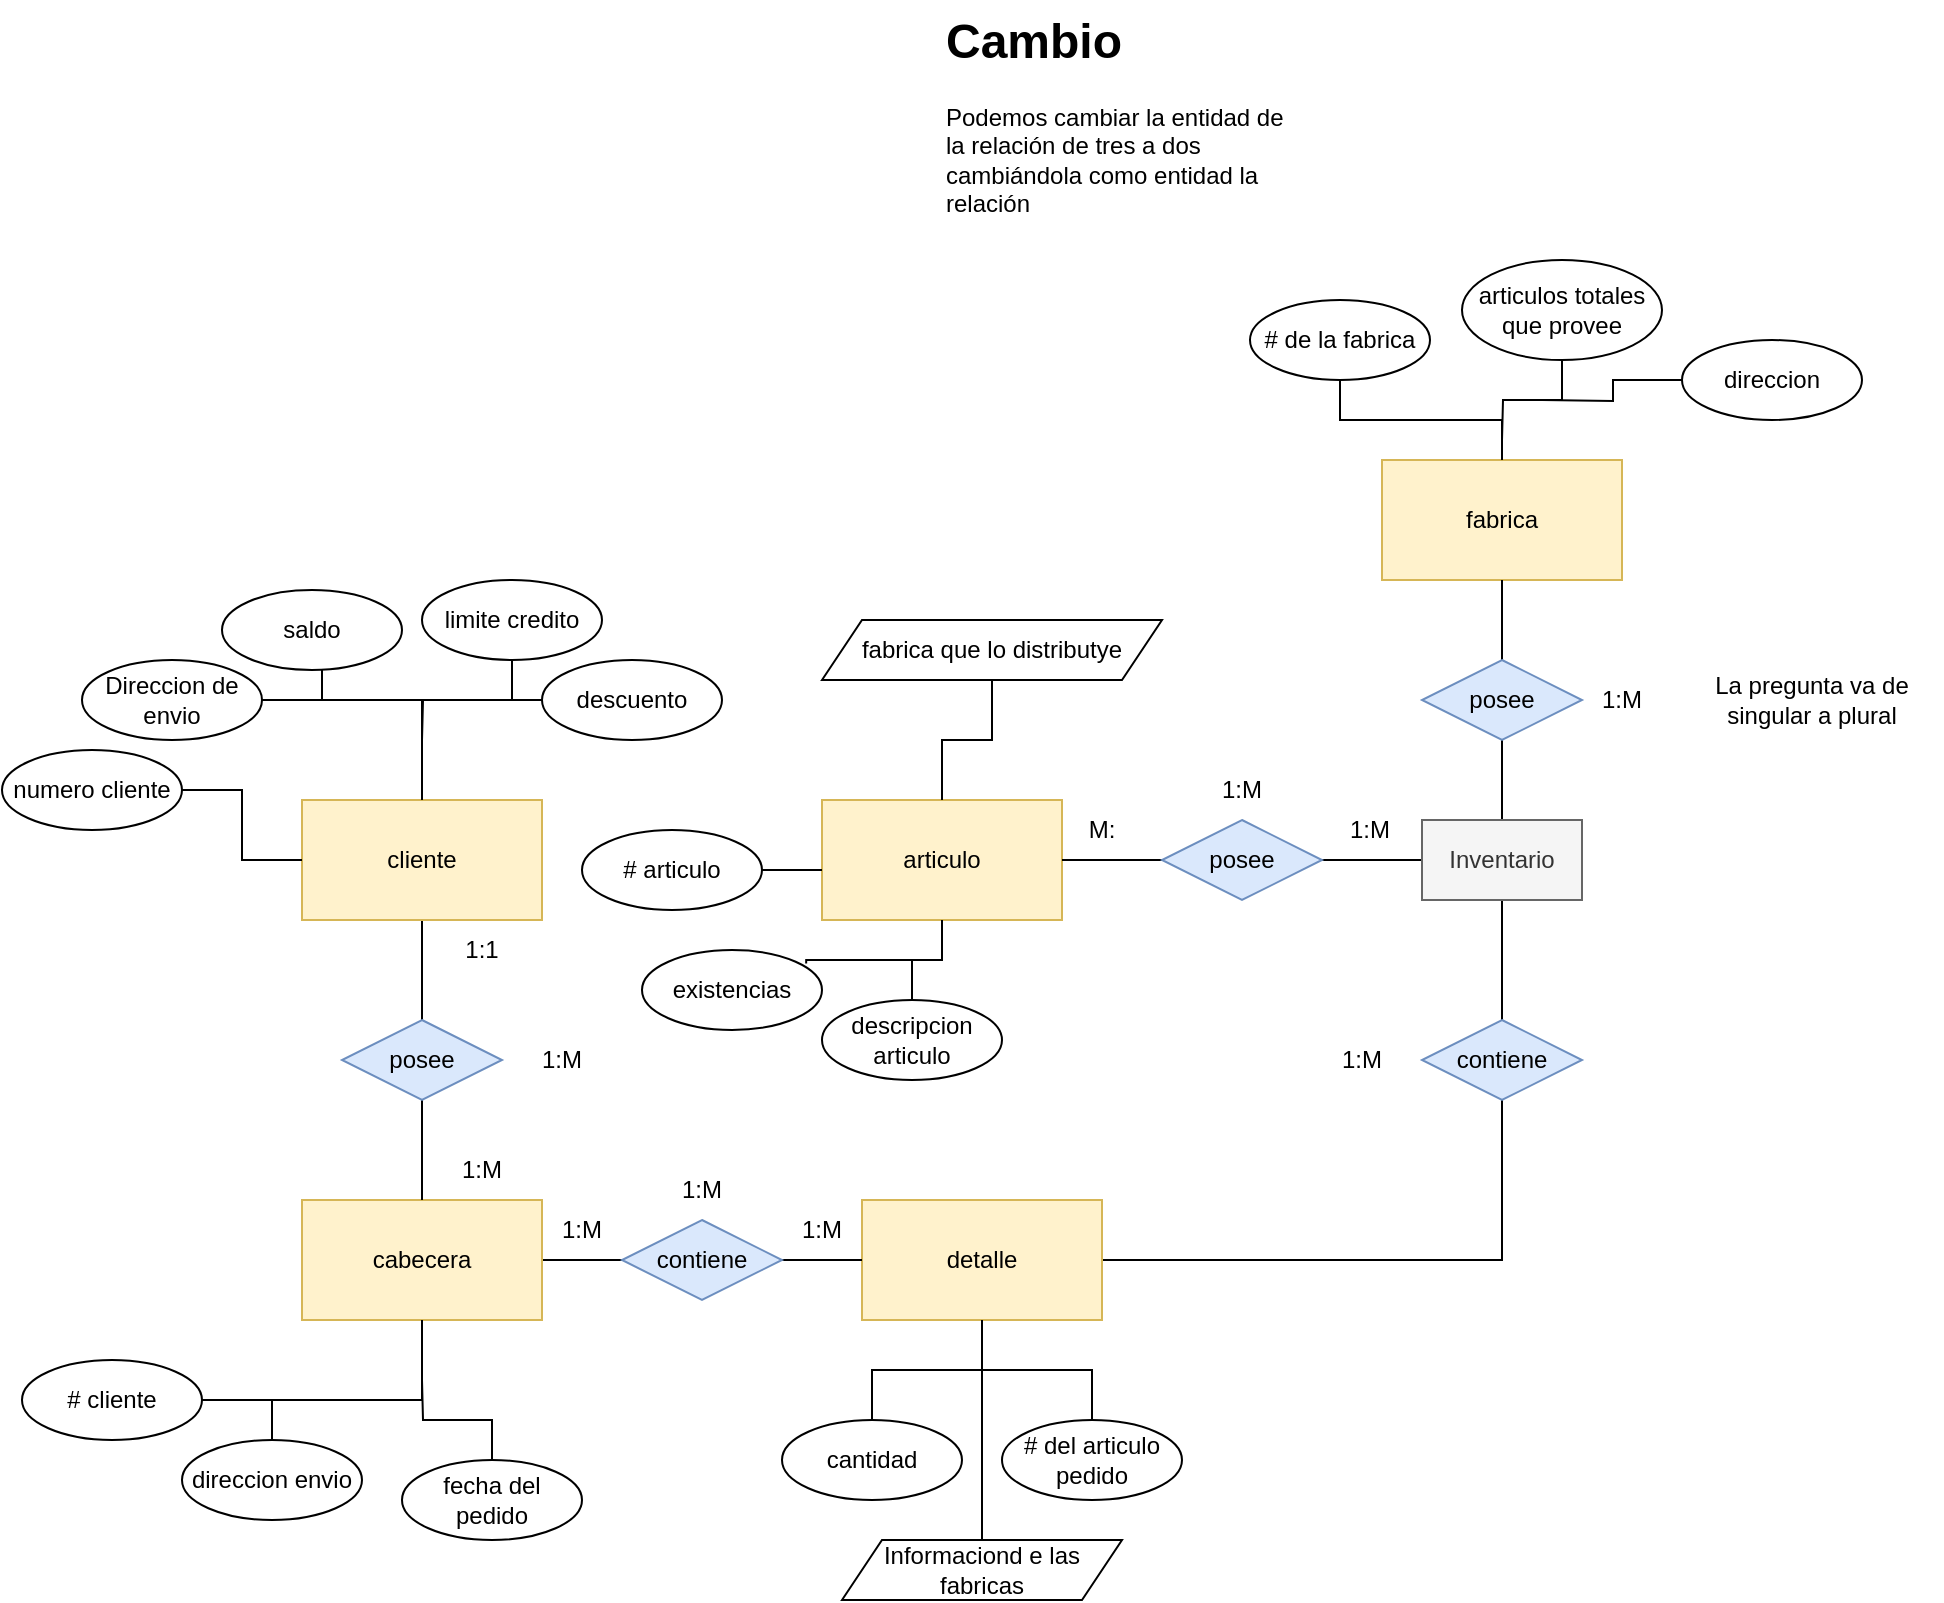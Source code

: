 <mxfile version="24.7.17">
  <diagram name="Página-1" id="-0zjJFNCTmwo6vkKP5nd">
    <mxGraphModel dx="359" dy="619" grid="1" gridSize="10" guides="1" tooltips="1" connect="1" arrows="1" fold="1" page="1" pageScale="1" pageWidth="827" pageHeight="1169" math="0" shadow="0">
      <root>
        <mxCell id="0" />
        <mxCell id="1" parent="0" />
        <mxCell id="e9VeZsLEOE9HL6Gym7Oc-15" style="edgeStyle=orthogonalEdgeStyle;rounded=0;orthogonalLoop=1;jettySize=auto;html=1;entryX=0.5;entryY=1;entryDx=0;entryDy=0;endArrow=none;endFill=0;" parent="1" source="e9VeZsLEOE9HL6Gym7Oc-1" target="e9VeZsLEOE9HL6Gym7Oc-6" edge="1">
          <mxGeometry relative="1" as="geometry" />
        </mxCell>
        <mxCell id="e9VeZsLEOE9HL6Gym7Oc-1" value="detalle" style="rounded=0;whiteSpace=wrap;html=1;fillColor=#fff2cc;strokeColor=#d6b656;" parent="1" vertex="1">
          <mxGeometry x="560" y="600" width="120" height="60" as="geometry" />
        </mxCell>
        <mxCell id="e9VeZsLEOE9HL6Gym7Oc-2" value="fabrica" style="rounded=0;whiteSpace=wrap;html=1;fillColor=#fff2cc;strokeColor=#d6b656;" parent="1" vertex="1">
          <mxGeometry x="820" y="230" width="120" height="60" as="geometry" />
        </mxCell>
        <mxCell id="e9VeZsLEOE9HL6Gym7Oc-11" style="edgeStyle=orthogonalEdgeStyle;rounded=0;orthogonalLoop=1;jettySize=auto;html=1;endArrow=none;endFill=0;" parent="1" source="e9VeZsLEOE9HL6Gym7Oc-3" target="e9VeZsLEOE9HL6Gym7Oc-8" edge="1">
          <mxGeometry relative="1" as="geometry" />
        </mxCell>
        <mxCell id="e9VeZsLEOE9HL6Gym7Oc-3" value="cabecera" style="rounded=0;whiteSpace=wrap;html=1;fillColor=#fff2cc;strokeColor=#d6b656;" parent="1" vertex="1">
          <mxGeometry x="280" y="600" width="120" height="60" as="geometry" />
        </mxCell>
        <mxCell id="e9VeZsLEOE9HL6Gym7Oc-13" style="edgeStyle=orthogonalEdgeStyle;rounded=0;orthogonalLoop=1;jettySize=auto;html=1;entryX=0;entryY=0.5;entryDx=0;entryDy=0;endArrow=none;endFill=0;" parent="1" source="e9VeZsLEOE9HL6Gym7Oc-43" target="e9VeZsLEOE9HL6Gym7Oc-6" edge="1">
          <mxGeometry relative="1" as="geometry" />
        </mxCell>
        <mxCell id="-JTxSzL3S9BexKRUp41m-8" style="edgeStyle=orthogonalEdgeStyle;rounded=0;orthogonalLoop=1;jettySize=auto;html=1;entryX=0.5;entryY=0;entryDx=0;entryDy=0;endArrow=none;endFill=0;" edge="1" parent="1" source="e9VeZsLEOE9HL6Gym7Oc-4" target="e9VeZsLEOE9HL6Gym7Oc-33">
          <mxGeometry relative="1" as="geometry" />
        </mxCell>
        <mxCell id="e9VeZsLEOE9HL6Gym7Oc-4" value="articulo" style="rounded=0;whiteSpace=wrap;html=1;fillColor=#fff2cc;strokeColor=#d6b656;" parent="1" vertex="1">
          <mxGeometry x="540" y="400" width="120" height="60" as="geometry" />
        </mxCell>
        <mxCell id="e9VeZsLEOE9HL6Gym7Oc-9" style="edgeStyle=orthogonalEdgeStyle;rounded=0;orthogonalLoop=1;jettySize=auto;html=1;endArrow=none;endFill=0;" parent="1" source="e9VeZsLEOE9HL6Gym7Oc-5" target="e9VeZsLEOE9HL6Gym7Oc-7" edge="1">
          <mxGeometry relative="1" as="geometry" />
        </mxCell>
        <mxCell id="e9VeZsLEOE9HL6Gym7Oc-5" value="cliente" style="rounded=0;whiteSpace=wrap;html=1;fillColor=#fff2cc;strokeColor=#d6b656;" parent="1" vertex="1">
          <mxGeometry x="280" y="400" width="120" height="60" as="geometry" />
        </mxCell>
        <mxCell id="e9VeZsLEOE9HL6Gym7Oc-14" style="edgeStyle=orthogonalEdgeStyle;rounded=0;orthogonalLoop=1;jettySize=auto;html=1;endArrow=none;endFill=0;" parent="1" source="e9VeZsLEOE9HL6Gym7Oc-6" target="e9VeZsLEOE9HL6Gym7Oc-2" edge="1">
          <mxGeometry relative="1" as="geometry" />
        </mxCell>
        <mxCell id="e9VeZsLEOE9HL6Gym7Oc-6" value="Inventario" style="rounded=0;whiteSpace=wrap;html=1;fillColor=#f5f5f5;strokeColor=#666666;fontColor=#333333;" parent="1" vertex="1">
          <mxGeometry x="840" y="410" width="80" height="40" as="geometry" />
        </mxCell>
        <mxCell id="e9VeZsLEOE9HL6Gym7Oc-10" style="edgeStyle=orthogonalEdgeStyle;rounded=0;orthogonalLoop=1;jettySize=auto;html=1;endArrow=none;endFill=0;" parent="1" source="e9VeZsLEOE9HL6Gym7Oc-7" target="e9VeZsLEOE9HL6Gym7Oc-3" edge="1">
          <mxGeometry relative="1" as="geometry" />
        </mxCell>
        <mxCell id="e9VeZsLEOE9HL6Gym7Oc-7" value="posee" style="rhombus;whiteSpace=wrap;html=1;fillColor=#dae8fc;strokeColor=#6c8ebf;" parent="1" vertex="1">
          <mxGeometry x="300" y="510" width="80" height="40" as="geometry" />
        </mxCell>
        <mxCell id="e9VeZsLEOE9HL6Gym7Oc-12" style="edgeStyle=orthogonalEdgeStyle;rounded=0;orthogonalLoop=1;jettySize=auto;html=1;endArrow=none;endFill=0;" parent="1" source="e9VeZsLEOE9HL6Gym7Oc-8" target="e9VeZsLEOE9HL6Gym7Oc-1" edge="1">
          <mxGeometry relative="1" as="geometry" />
        </mxCell>
        <mxCell id="e9VeZsLEOE9HL6Gym7Oc-8" value="contiene" style="rhombus;whiteSpace=wrap;html=1;fillColor=#dae8fc;strokeColor=#6c8ebf;" parent="1" vertex="1">
          <mxGeometry x="440" y="610" width="80" height="40" as="geometry" />
        </mxCell>
        <mxCell id="e9VeZsLEOE9HL6Gym7Oc-16" value="1:1" style="text;html=1;align=center;verticalAlign=middle;whiteSpace=wrap;rounded=0;" parent="1" vertex="1">
          <mxGeometry x="340" y="460" width="60" height="30" as="geometry" />
        </mxCell>
        <mxCell id="e9VeZsLEOE9HL6Gym7Oc-17" value="1:M" style="text;html=1;align=center;verticalAlign=middle;whiteSpace=wrap;rounded=0;" parent="1" vertex="1">
          <mxGeometry x="340" y="570" width="60" height="30" as="geometry" />
        </mxCell>
        <mxCell id="e9VeZsLEOE9HL6Gym7Oc-18" value="1:M" style="text;html=1;align=center;verticalAlign=middle;whiteSpace=wrap;rounded=0;" parent="1" vertex="1">
          <mxGeometry x="380" y="515" width="60" height="30" as="geometry" />
        </mxCell>
        <mxCell id="e9VeZsLEOE9HL6Gym7Oc-19" value="1:M" style="text;html=1;align=center;verticalAlign=middle;whiteSpace=wrap;rounded=0;" parent="1" vertex="1">
          <mxGeometry x="450" y="580" width="60" height="30" as="geometry" />
        </mxCell>
        <mxCell id="e9VeZsLEOE9HL6Gym7Oc-20" value="1:M" style="text;html=1;align=center;verticalAlign=middle;whiteSpace=wrap;rounded=0;" parent="1" vertex="1">
          <mxGeometry x="390" y="600" width="60" height="30" as="geometry" />
        </mxCell>
        <mxCell id="e9VeZsLEOE9HL6Gym7Oc-21" value="1:M" style="text;html=1;align=center;verticalAlign=middle;whiteSpace=wrap;rounded=0;" parent="1" vertex="1">
          <mxGeometry x="510" y="600" width="60" height="30" as="geometry" />
        </mxCell>
        <mxCell id="e9VeZsLEOE9HL6Gym7Oc-24" value="1:M" style="text;html=1;align=center;verticalAlign=middle;whiteSpace=wrap;rounded=0;" parent="1" vertex="1">
          <mxGeometry x="784" y="400" width="60" height="30" as="geometry" />
        </mxCell>
        <mxCell id="-JTxSzL3S9BexKRUp41m-16" style="edgeStyle=orthogonalEdgeStyle;rounded=0;orthogonalLoop=1;jettySize=auto;html=1;endArrow=none;endFill=0;" edge="1" parent="1" source="e9VeZsLEOE9HL6Gym7Oc-27">
          <mxGeometry relative="1" as="geometry">
            <mxPoint x="340" y="370" as="targetPoint" />
          </mxGeometry>
        </mxCell>
        <mxCell id="e9VeZsLEOE9HL6Gym7Oc-27" value="limite credito" style="ellipse;whiteSpace=wrap;html=1;" parent="1" vertex="1">
          <mxGeometry x="340" y="290" width="90" height="40" as="geometry" />
        </mxCell>
        <mxCell id="-JTxSzL3S9BexKRUp41m-15" style="edgeStyle=orthogonalEdgeStyle;rounded=0;orthogonalLoop=1;jettySize=auto;html=1;endArrow=none;endFill=0;" edge="1" parent="1" source="e9VeZsLEOE9HL6Gym7Oc-28">
          <mxGeometry relative="1" as="geometry">
            <mxPoint x="285" y="350" as="targetPoint" />
            <Array as="points">
              <mxPoint x="290" y="350" />
            </Array>
          </mxGeometry>
        </mxCell>
        <mxCell id="e9VeZsLEOE9HL6Gym7Oc-28" value="saldo" style="ellipse;whiteSpace=wrap;html=1;" parent="1" vertex="1">
          <mxGeometry x="240" y="295" width="90" height="40" as="geometry" />
        </mxCell>
        <mxCell id="-JTxSzL3S9BexKRUp41m-14" style="edgeStyle=orthogonalEdgeStyle;rounded=0;orthogonalLoop=1;jettySize=auto;html=1;endArrow=none;endFill=0;" edge="1" parent="1" source="e9VeZsLEOE9HL6Gym7Oc-29" target="e9VeZsLEOE9HL6Gym7Oc-5">
          <mxGeometry relative="1" as="geometry" />
        </mxCell>
        <mxCell id="e9VeZsLEOE9HL6Gym7Oc-29" value="Direccion de envio" style="ellipse;whiteSpace=wrap;html=1;" parent="1" vertex="1">
          <mxGeometry x="170" y="330" width="90" height="40" as="geometry" />
        </mxCell>
        <mxCell id="-JTxSzL3S9BexKRUp41m-9" style="edgeStyle=orthogonalEdgeStyle;rounded=0;orthogonalLoop=1;jettySize=auto;html=1;endArrow=none;endFill=0;" edge="1" parent="1" source="e9VeZsLEOE9HL6Gym7Oc-30" target="e9VeZsLEOE9HL6Gym7Oc-5">
          <mxGeometry relative="1" as="geometry" />
        </mxCell>
        <mxCell id="e9VeZsLEOE9HL6Gym7Oc-30" value="numero cliente" style="ellipse;whiteSpace=wrap;html=1;" parent="1" vertex="1">
          <mxGeometry x="130" y="375" width="90" height="40" as="geometry" />
        </mxCell>
        <mxCell id="e9VeZsLEOE9HL6Gym7Oc-31" value="# articulo" style="ellipse;whiteSpace=wrap;html=1;" parent="1" vertex="1">
          <mxGeometry x="420" y="415" width="90" height="40" as="geometry" />
        </mxCell>
        <mxCell id="e9VeZsLEOE9HL6Gym7Oc-32" value="existencias" style="ellipse;whiteSpace=wrap;html=1;" parent="1" vertex="1">
          <mxGeometry x="450" y="475" width="90" height="40" as="geometry" />
        </mxCell>
        <mxCell id="e9VeZsLEOE9HL6Gym7Oc-33" value="descripcion articulo" style="ellipse;whiteSpace=wrap;html=1;" parent="1" vertex="1">
          <mxGeometry x="540" y="500" width="90" height="40" as="geometry" />
        </mxCell>
        <mxCell id="-JTxSzL3S9BexKRUp41m-18" style="edgeStyle=orthogonalEdgeStyle;rounded=0;orthogonalLoop=1;jettySize=auto;html=1;entryX=0.5;entryY=1;entryDx=0;entryDy=0;endArrow=none;endFill=0;" edge="1" parent="1" source="e9VeZsLEOE9HL6Gym7Oc-35" target="e9VeZsLEOE9HL6Gym7Oc-3">
          <mxGeometry relative="1" as="geometry" />
        </mxCell>
        <mxCell id="e9VeZsLEOE9HL6Gym7Oc-35" value="# cliente" style="ellipse;whiteSpace=wrap;html=1;" parent="1" vertex="1">
          <mxGeometry x="140" y="680" width="90" height="40" as="geometry" />
        </mxCell>
        <mxCell id="-JTxSzL3S9BexKRUp41m-19" style="edgeStyle=orthogonalEdgeStyle;rounded=0;orthogonalLoop=1;jettySize=auto;html=1;endArrow=none;endFill=0;" edge="1" parent="1" source="e9VeZsLEOE9HL6Gym7Oc-36">
          <mxGeometry relative="1" as="geometry">
            <mxPoint x="290" y="700" as="targetPoint" />
          </mxGeometry>
        </mxCell>
        <mxCell id="e9VeZsLEOE9HL6Gym7Oc-36" value="direccion envio" style="ellipse;whiteSpace=wrap;html=1;" parent="1" vertex="1">
          <mxGeometry x="220" y="720" width="90" height="40" as="geometry" />
        </mxCell>
        <mxCell id="-JTxSzL3S9BexKRUp41m-20" style="edgeStyle=orthogonalEdgeStyle;rounded=0;orthogonalLoop=1;jettySize=auto;html=1;endArrow=none;endFill=0;" edge="1" parent="1" source="e9VeZsLEOE9HL6Gym7Oc-37">
          <mxGeometry relative="1" as="geometry">
            <mxPoint x="340" y="690" as="targetPoint" />
          </mxGeometry>
        </mxCell>
        <mxCell id="e9VeZsLEOE9HL6Gym7Oc-37" value="fecha del pedido" style="ellipse;whiteSpace=wrap;html=1;" parent="1" vertex="1">
          <mxGeometry x="330" y="730" width="90" height="40" as="geometry" />
        </mxCell>
        <mxCell id="-JTxSzL3S9BexKRUp41m-33" style="edgeStyle=orthogonalEdgeStyle;rounded=0;orthogonalLoop=1;jettySize=auto;html=1;endArrow=none;endFill=0;" edge="1" parent="1" source="e9VeZsLEOE9HL6Gym7Oc-39">
          <mxGeometry relative="1" as="geometry">
            <mxPoint x="900" y="200" as="targetPoint" />
          </mxGeometry>
        </mxCell>
        <mxCell id="e9VeZsLEOE9HL6Gym7Oc-39" value="direccion" style="ellipse;whiteSpace=wrap;html=1;" parent="1" vertex="1">
          <mxGeometry x="970" y="170" width="90" height="40" as="geometry" />
        </mxCell>
        <mxCell id="e9VeZsLEOE9HL6Gym7Oc-40" value="&lt;h1 style=&quot;margin-top: 0px;&quot;&gt;&lt;span style=&quot;background-color: initial;&quot;&gt;Cambio&lt;/span&gt;&lt;br&gt;&lt;/h1&gt;&lt;div&gt;&lt;span style=&quot;background-color: initial;&quot;&gt;Podemos cambiar la entidad de la relación de tres a dos&amp;nbsp;&lt;/span&gt;&lt;/div&gt;&lt;div&gt;&lt;span style=&quot;background-color: initial;&quot;&gt;cambiándola como entidad la relación&lt;/span&gt;&lt;/div&gt;&lt;div&gt;&lt;span style=&quot;background-color: initial;&quot;&gt;&lt;br&gt;&lt;/span&gt;&lt;/div&gt;" style="text;html=1;whiteSpace=wrap;overflow=hidden;rounded=0;" parent="1" vertex="1">
          <mxGeometry x="600" width="180" height="120" as="geometry" />
        </mxCell>
        <mxCell id="e9VeZsLEOE9HL6Gym7Oc-44" value="" style="edgeStyle=orthogonalEdgeStyle;rounded=0;orthogonalLoop=1;jettySize=auto;html=1;entryX=0;entryY=0.5;entryDx=0;entryDy=0;endArrow=none;endFill=0;" parent="1" source="e9VeZsLEOE9HL6Gym7Oc-4" target="e9VeZsLEOE9HL6Gym7Oc-43" edge="1">
          <mxGeometry relative="1" as="geometry">
            <mxPoint x="660" y="430" as="sourcePoint" />
            <mxPoint x="840" y="430" as="targetPoint" />
          </mxGeometry>
        </mxCell>
        <mxCell id="e9VeZsLEOE9HL6Gym7Oc-43" value="posee" style="rhombus;whiteSpace=wrap;html=1;fillColor=#dae8fc;strokeColor=#6c8ebf;" parent="1" vertex="1">
          <mxGeometry x="710" y="410" width="80" height="40" as="geometry" />
        </mxCell>
        <mxCell id="e9VeZsLEOE9HL6Gym7Oc-45" value="posee" style="rhombus;whiteSpace=wrap;html=1;fillColor=#dae8fc;strokeColor=#6c8ebf;" parent="1" vertex="1">
          <mxGeometry x="840" y="330" width="80" height="40" as="geometry" />
        </mxCell>
        <mxCell id="e9VeZsLEOE9HL6Gym7Oc-46" value="contiene" style="rhombus;whiteSpace=wrap;html=1;fillColor=#dae8fc;strokeColor=#6c8ebf;" parent="1" vertex="1">
          <mxGeometry x="840" y="510" width="80" height="40" as="geometry" />
        </mxCell>
        <mxCell id="e9VeZsLEOE9HL6Gym7Oc-47" value="M:" style="text;html=1;align=center;verticalAlign=middle;whiteSpace=wrap;rounded=0;" parent="1" vertex="1">
          <mxGeometry x="650" y="400" width="60" height="30" as="geometry" />
        </mxCell>
        <mxCell id="e9VeZsLEOE9HL6Gym7Oc-48" value="1:M" style="text;html=1;align=center;verticalAlign=middle;whiteSpace=wrap;rounded=0;" parent="1" vertex="1">
          <mxGeometry x="720" y="380" width="60" height="30" as="geometry" />
        </mxCell>
        <mxCell id="e9VeZsLEOE9HL6Gym7Oc-49" value="1:M" style="text;html=1;align=center;verticalAlign=middle;whiteSpace=wrap;rounded=0;" parent="1" vertex="1">
          <mxGeometry x="910" y="335" width="60" height="30" as="geometry" />
        </mxCell>
        <mxCell id="e9VeZsLEOE9HL6Gym7Oc-50" value="La pregunta va de singular a plural" style="text;html=1;align=center;verticalAlign=middle;whiteSpace=wrap;rounded=0;" parent="1" vertex="1">
          <mxGeometry x="970" y="310" width="130" height="80" as="geometry" />
        </mxCell>
        <mxCell id="-JTxSzL3S9BexKRUp41m-31" style="edgeStyle=orthogonalEdgeStyle;rounded=0;orthogonalLoop=1;jettySize=auto;html=1;endArrow=none;endFill=0;" edge="1" parent="1" source="e9VeZsLEOE9HL6Gym7Oc-51">
          <mxGeometry relative="1" as="geometry">
            <mxPoint x="880" y="220" as="targetPoint" />
          </mxGeometry>
        </mxCell>
        <mxCell id="e9VeZsLEOE9HL6Gym7Oc-51" value="articulos totales que provee" style="ellipse;whiteSpace=wrap;html=1;" parent="1" vertex="1">
          <mxGeometry x="860" y="130" width="100" height="50" as="geometry" />
        </mxCell>
        <mxCell id="-JTxSzL3S9BexKRUp41m-30" style="edgeStyle=orthogonalEdgeStyle;rounded=0;orthogonalLoop=1;jettySize=auto;html=1;endArrow=none;endFill=0;" edge="1" parent="1" source="e9VeZsLEOE9HL6Gym7Oc-52" target="e9VeZsLEOE9HL6Gym7Oc-2">
          <mxGeometry relative="1" as="geometry" />
        </mxCell>
        <mxCell id="e9VeZsLEOE9HL6Gym7Oc-52" value="# de la fabrica" style="ellipse;whiteSpace=wrap;html=1;" parent="1" vertex="1">
          <mxGeometry x="754" y="150" width="90" height="40" as="geometry" />
        </mxCell>
        <mxCell id="e9VeZsLEOE9HL6Gym7Oc-53" value="1:M" style="text;html=1;align=center;verticalAlign=middle;whiteSpace=wrap;rounded=0;" parent="1" vertex="1">
          <mxGeometry x="780" y="515" width="60" height="30" as="geometry" />
        </mxCell>
        <mxCell id="-JTxSzL3S9BexKRUp41m-17" style="edgeStyle=orthogonalEdgeStyle;rounded=0;orthogonalLoop=1;jettySize=auto;html=1;endArrow=none;endFill=0;" edge="1" parent="1" source="-JTxSzL3S9BexKRUp41m-1">
          <mxGeometry relative="1" as="geometry">
            <mxPoint x="380" y="350" as="targetPoint" />
          </mxGeometry>
        </mxCell>
        <mxCell id="-JTxSzL3S9BexKRUp41m-1" value="descuento" style="ellipse;whiteSpace=wrap;html=1;" vertex="1" parent="1">
          <mxGeometry x="400" y="330" width="90" height="40" as="geometry" />
        </mxCell>
        <mxCell id="-JTxSzL3S9BexKRUp41m-2" style="edgeStyle=orthogonalEdgeStyle;rounded=0;orthogonalLoop=1;jettySize=auto;html=1;entryX=0;entryY=0.583;entryDx=0;entryDy=0;entryPerimeter=0;endArrow=none;endFill=0;" edge="1" parent="1" source="e9VeZsLEOE9HL6Gym7Oc-31" target="e9VeZsLEOE9HL6Gym7Oc-4">
          <mxGeometry relative="1" as="geometry" />
        </mxCell>
        <mxCell id="-JTxSzL3S9BexKRUp41m-5" style="edgeStyle=orthogonalEdgeStyle;rounded=0;orthogonalLoop=1;jettySize=auto;html=1;entryX=0.912;entryY=0.169;entryDx=0;entryDy=0;entryPerimeter=0;endArrow=none;endFill=0;" edge="1" parent="1" source="e9VeZsLEOE9HL6Gym7Oc-4" target="e9VeZsLEOE9HL6Gym7Oc-32">
          <mxGeometry relative="1" as="geometry" />
        </mxCell>
        <mxCell id="-JTxSzL3S9BexKRUp41m-23" style="edgeStyle=orthogonalEdgeStyle;rounded=0;orthogonalLoop=1;jettySize=auto;html=1;entryX=0.5;entryY=1;entryDx=0;entryDy=0;endArrow=none;endFill=0;" edge="1" parent="1" source="-JTxSzL3S9BexKRUp41m-21" target="e9VeZsLEOE9HL6Gym7Oc-1">
          <mxGeometry relative="1" as="geometry" />
        </mxCell>
        <mxCell id="-JTxSzL3S9BexKRUp41m-21" value="cantidad" style="ellipse;whiteSpace=wrap;html=1;" vertex="1" parent="1">
          <mxGeometry x="520" y="710" width="90" height="40" as="geometry" />
        </mxCell>
        <mxCell id="-JTxSzL3S9BexKRUp41m-24" style="edgeStyle=orthogonalEdgeStyle;rounded=0;orthogonalLoop=1;jettySize=auto;html=1;entryX=0.5;entryY=1;entryDx=0;entryDy=0;endArrow=none;endFill=0;" edge="1" parent="1" source="-JTxSzL3S9BexKRUp41m-22" target="e9VeZsLEOE9HL6Gym7Oc-1">
          <mxGeometry relative="1" as="geometry" />
        </mxCell>
        <mxCell id="-JTxSzL3S9BexKRUp41m-22" value="# del articulo pedido" style="ellipse;whiteSpace=wrap;html=1;" vertex="1" parent="1">
          <mxGeometry x="630" y="710" width="90" height="40" as="geometry" />
        </mxCell>
        <mxCell id="-JTxSzL3S9BexKRUp41m-26" style="edgeStyle=orthogonalEdgeStyle;rounded=0;orthogonalLoop=1;jettySize=auto;html=1;endArrow=none;endFill=0;" edge="1" parent="1" source="-JTxSzL3S9BexKRUp41m-25">
          <mxGeometry relative="1" as="geometry">
            <mxPoint x="620" y="680" as="targetPoint" />
          </mxGeometry>
        </mxCell>
        <mxCell id="-JTxSzL3S9BexKRUp41m-25" value="Informaciond e las fabricas" style="shape=parallelogram;perimeter=parallelogramPerimeter;whiteSpace=wrap;html=1;fixedSize=1;" vertex="1" parent="1">
          <mxGeometry x="550" y="770" width="140" height="30" as="geometry" />
        </mxCell>
        <mxCell id="-JTxSzL3S9BexKRUp41m-28" value="" style="edgeStyle=orthogonalEdgeStyle;rounded=0;orthogonalLoop=1;jettySize=auto;html=1;endArrow=none;endFill=0;" edge="1" parent="1" source="-JTxSzL3S9BexKRUp41m-27" target="e9VeZsLEOE9HL6Gym7Oc-4">
          <mxGeometry relative="1" as="geometry" />
        </mxCell>
        <mxCell id="-JTxSzL3S9BexKRUp41m-27" value="fabrica que lo distributye" style="shape=parallelogram;perimeter=parallelogramPerimeter;whiteSpace=wrap;html=1;fixedSize=1;" vertex="1" parent="1">
          <mxGeometry x="540" y="310" width="170" height="30" as="geometry" />
        </mxCell>
      </root>
    </mxGraphModel>
  </diagram>
</mxfile>
